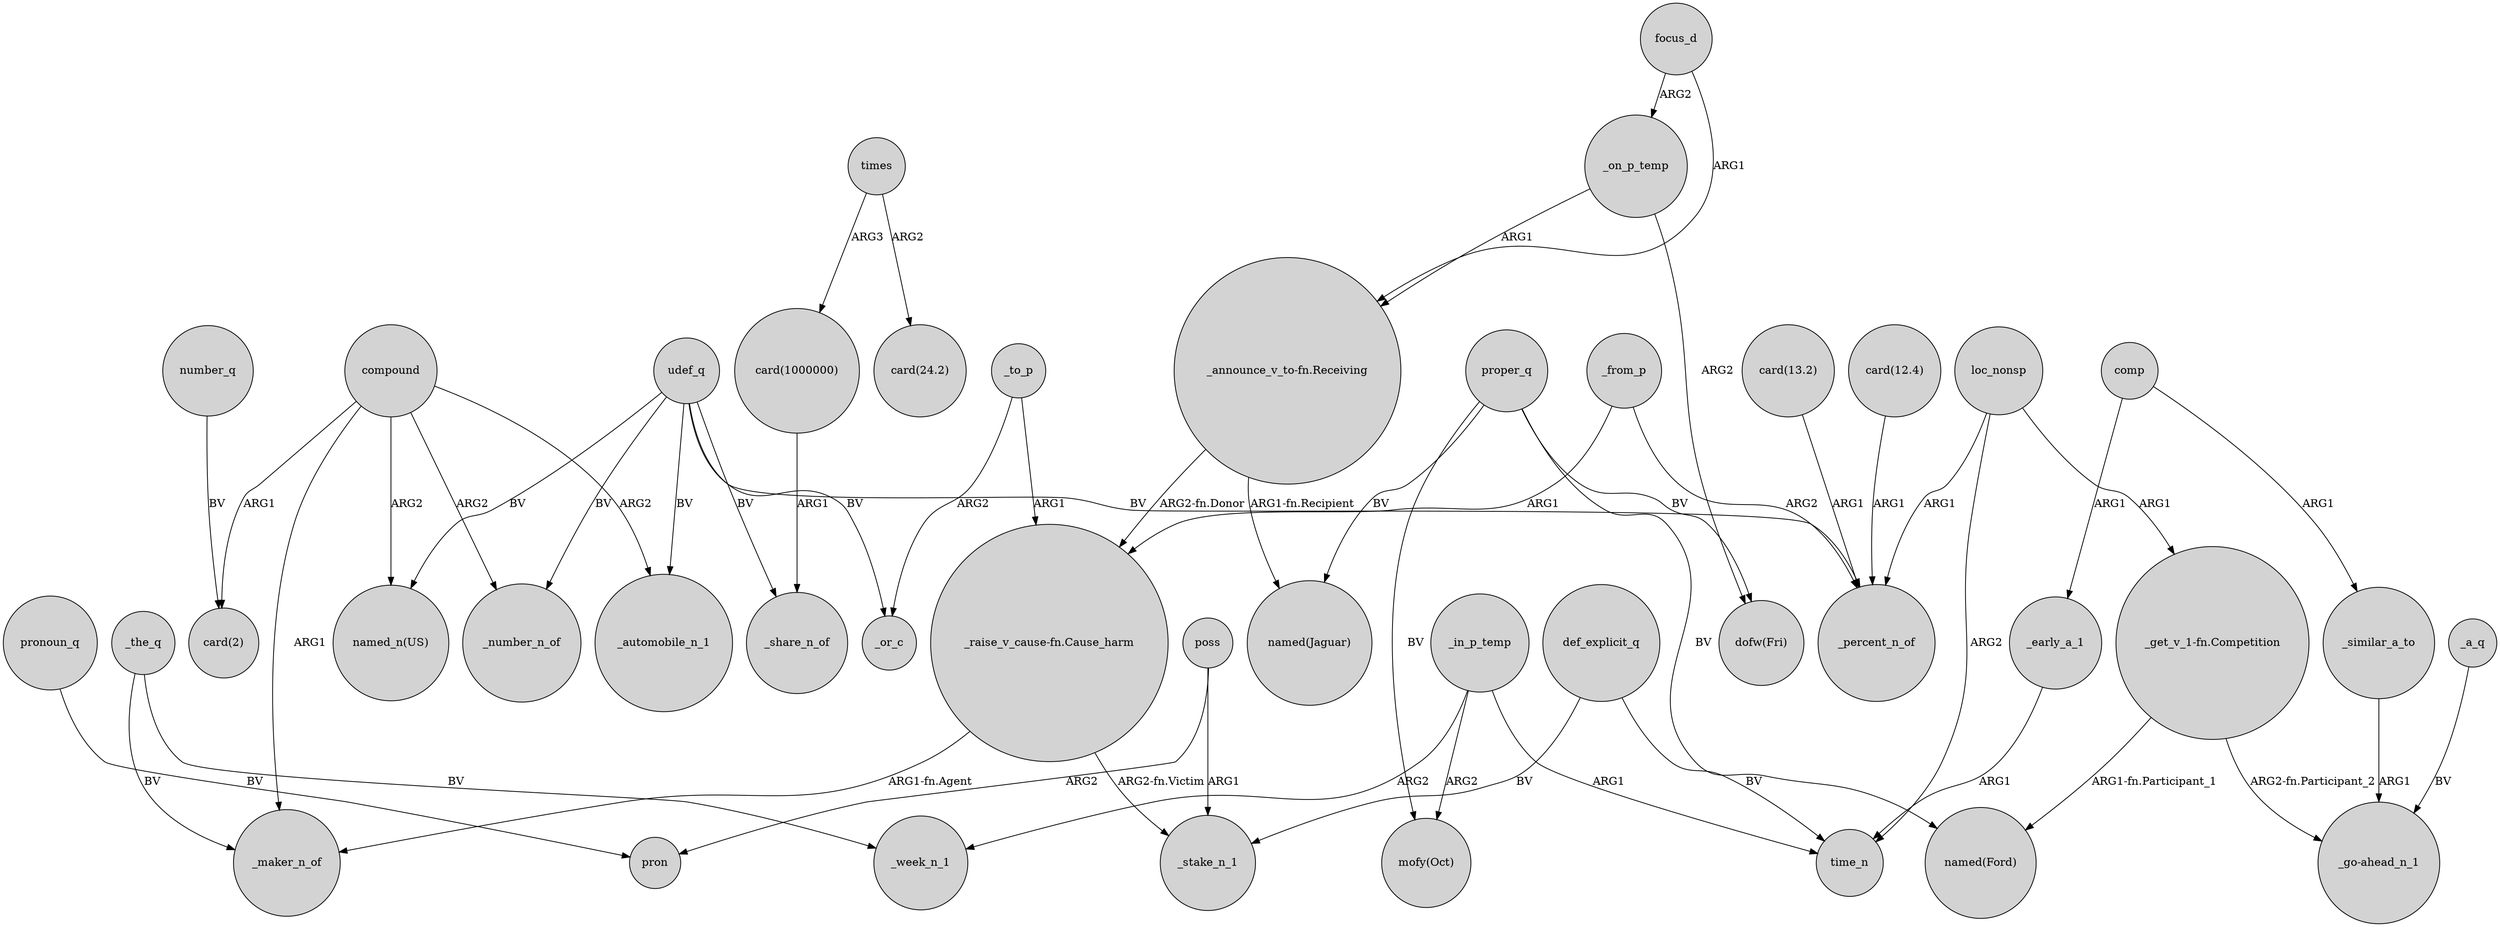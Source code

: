digraph {
	node [shape=circle style=filled]
	_early_a_1 -> time_n [label=ARG1]
	_the_q -> _week_n_1 [label=BV]
	focus_d -> _on_p_temp [label=ARG2]
	_to_p -> _or_c [label=ARG2]
	_on_p_temp -> "_announce_v_to-fn.Receiving" [label=ARG1]
	_in_p_temp -> "mofy(Oct)" [label=ARG2]
	proper_q -> "dofw(Fri)" [label=BV]
	"_raise_v_cause-fn.Cause_harm" -> _maker_n_of [label="ARG1-fn.Agent"]
	proper_q -> "named(Ford)" [label=BV]
	number_q -> "card(2)" [label=BV]
	"_get_v_1-fn.Competition" -> "_go-ahead_n_1" [label="ARG2-fn.Participant_2"]
	_similar_a_to -> "_go-ahead_n_1" [label=ARG1]
	loc_nonsp -> "_get_v_1-fn.Competition" [label=ARG1]
	_in_p_temp -> _week_n_1 [label=ARG2]
	"_raise_v_cause-fn.Cause_harm" -> _stake_n_1 [label="ARG2-fn.Victim"]
	times -> "card(1000000)" [label=ARG3]
	comp -> _early_a_1 [label=ARG1]
	"_get_v_1-fn.Competition" -> "named(Ford)" [label="ARG1-fn.Participant_1"]
	udef_q -> _automobile_n_1 [label=BV]
	udef_q -> _or_c [label=BV]
	comp -> _similar_a_to [label=ARG1]
	times -> "card(24.2)" [label=ARG2]
	pronoun_q -> pron [label=BV]
	poss -> pron [label=ARG2]
	_a_q -> "_go-ahead_n_1" [label=BV]
	udef_q -> _percent_n_of [label=BV]
	_on_p_temp -> "dofw(Fri)" [label=ARG2]
	udef_q -> _share_n_of [label=BV]
	compound -> "card(2)" [label=ARG1]
	udef_q -> _number_n_of [label=BV]
	"card(12.4)" -> _percent_n_of [label=ARG1]
	proper_q -> "named(Jaguar)" [label=BV]
	def_explicit_q -> _stake_n_1 [label=BV]
	_in_p_temp -> time_n [label=ARG1]
	"card(1000000)" -> _share_n_of [label=ARG1]
	_from_p -> "_raise_v_cause-fn.Cause_harm" [label=ARG1]
	_from_p -> _percent_n_of [label=ARG2]
	focus_d -> "_announce_v_to-fn.Receiving" [label=ARG1]
	compound -> _maker_n_of [label=ARG1]
	"card(13.2)" -> _percent_n_of [label=ARG1]
	def_explicit_q -> time_n [label=BV]
	proper_q -> "mofy(Oct)" [label=BV]
	loc_nonsp -> time_n [label=ARG2]
	_the_q -> _maker_n_of [label=BV]
	_to_p -> "_raise_v_cause-fn.Cause_harm" [label=ARG1]
	compound -> _automobile_n_1 [label=ARG2]
	compound -> _number_n_of [label=ARG2]
	loc_nonsp -> _percent_n_of [label=ARG1]
	"_announce_v_to-fn.Receiving" -> "_raise_v_cause-fn.Cause_harm" [label="ARG2-fn.Donor"]
	compound -> "named_n(US)" [label=ARG2]
	udef_q -> "named_n(US)" [label=BV]
	poss -> _stake_n_1 [label=ARG1]
	"_announce_v_to-fn.Receiving" -> "named(Jaguar)" [label="ARG1-fn.Recipient"]
}

